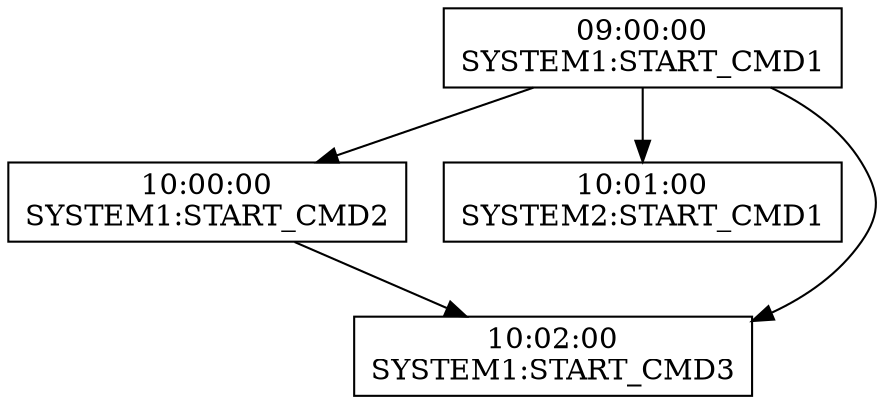 // something
digraph test {
	1 [label="09:00:00
SYSTEM1:START_CMD1" shape=box]
	2 [label="10:00:00
SYSTEM1:START_CMD2" shape=box]
	3 [label="10:01:00
SYSTEM2:START_CMD1" shape=box]
	4 [label="10:02:00
SYSTEM1:START_CMD3" shape=box]
	1 -> 2
	1 -> 3
	2 -> 4
	1 -> 4
}
